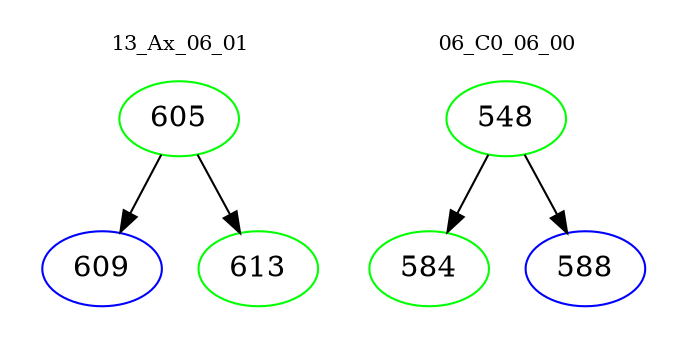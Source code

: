 digraph{
subgraph cluster_0 {
color = white
label = "13_Ax_06_01";
fontsize=10;
T0_605 [label="605", color="green"]
T0_605 -> T0_609 [color="black"]
T0_609 [label="609", color="blue"]
T0_605 -> T0_613 [color="black"]
T0_613 [label="613", color="green"]
}
subgraph cluster_1 {
color = white
label = "06_C0_06_00";
fontsize=10;
T1_548 [label="548", color="green"]
T1_548 -> T1_584 [color="black"]
T1_584 [label="584", color="green"]
T1_548 -> T1_588 [color="black"]
T1_588 [label="588", color="blue"]
}
}
